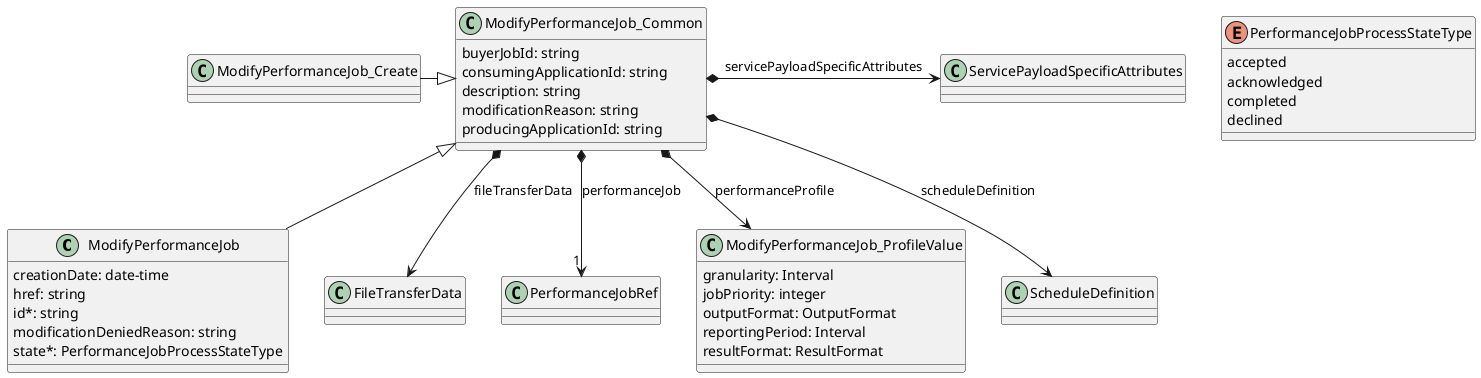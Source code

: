 @startuml modifyPerformanceJobModel

class ModifyPerformanceJob {

    creationDate: date-time
    href: string
    id*: string
    modificationDeniedReason: string
    state*: PerformanceJobProcessStateType
}
ModifyPerformanceJob_Common <|-- ModifyPerformanceJob

class ModifyPerformanceJob_Common {

    buyerJobId: string
    consumingApplicationId: string
    description: string
    modificationReason: string
    producingApplicationId: string
}

ModifyPerformanceJob_Common *--> FileTransferData : fileTransferData
ModifyPerformanceJob_Common *-->"1" PerformanceJobRef : performanceJob
ModifyPerformanceJob_Common *--> ModifyPerformanceJob_ProfileValue : performanceProfile
ModifyPerformanceJob_Common *--> ScheduleDefinition : scheduleDefinition
ModifyPerformanceJob_Common *-r-> ServicePayloadSpecificAttributes : servicePayloadSpecificAttributes

class ModifyPerformanceJob_Create {

}
ModifyPerformanceJob_Common <|-l- ModifyPerformanceJob_Create

class ModifyPerformanceJob_ProfileValue {

    granularity: Interval
    jobPriority: integer
    outputFormat: OutputFormat
    reportingPeriod: Interval
    resultFormat: ResultFormat
}

enum PerformanceJobProcessStateType {

    accepted
    acknowledged
    completed
    declined
}

@enduml